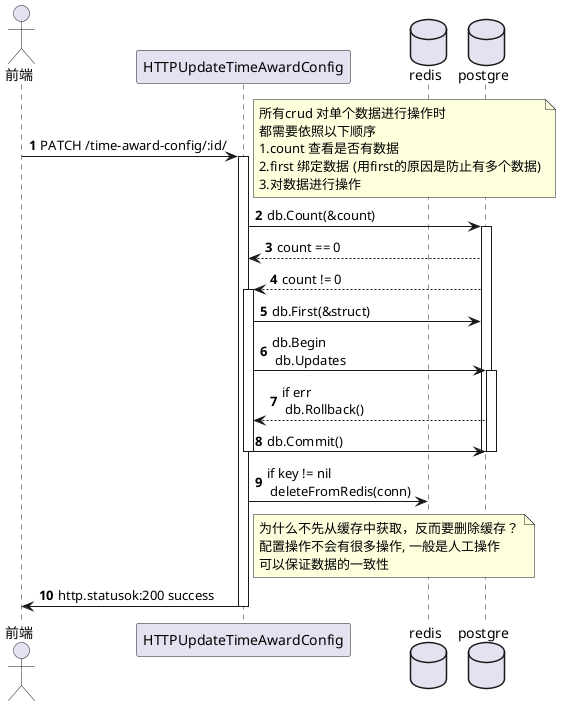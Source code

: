 @startuml
'https://plantuml.com/sequence-diagram

autonumber

actor "前端" as user
participant "HTTPUpdateTimeAwardConfig" as controller
database "redis" as redis
database "postgre" as db

user -> controller ++ : PATCH /time-award-config/:id/
note right
所有crud 对单个数据进行操作时
都需要依照以下顺序
1.count 查看是否有数据
2.first 绑定数据 (用first的原因是防止有多个数据)
3.对数据进行操作
end note

controller -> db ++ : db.Count(&count)
controller <-- db : count == 0

controller <-- db ++ : count != 0
controller -> db : db.First(&struct)

controller -> db ++ : db.Begin \n db.Updates
controller <-- db   : if err \n db.Rollback()
controller -> db -- : db.Commit()
deactivate db
deactivate

controller -> redis : if key != nil \n deleteFromRedis(conn)
note right controller
为什么不先从缓存中获取，反而要删除缓存？
配置操作不会有很多操作, 一般是人工操作
可以保证数据的一致性
end note
user <- controller -- : http.statusok:200 success


@enduml